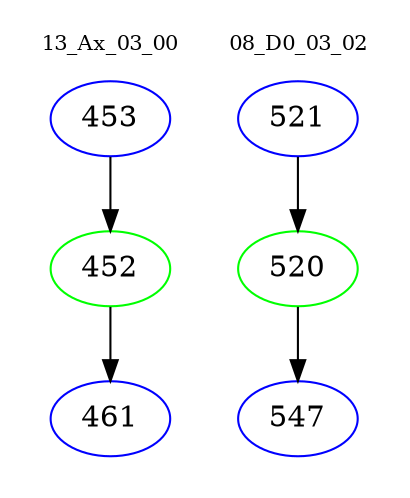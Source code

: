 digraph{
subgraph cluster_0 {
color = white
label = "13_Ax_03_00";
fontsize=10;
T0_453 [label="453", color="blue"]
T0_453 -> T0_452 [color="black"]
T0_452 [label="452", color="green"]
T0_452 -> T0_461 [color="black"]
T0_461 [label="461", color="blue"]
}
subgraph cluster_1 {
color = white
label = "08_D0_03_02";
fontsize=10;
T1_521 [label="521", color="blue"]
T1_521 -> T1_520 [color="black"]
T1_520 [label="520", color="green"]
T1_520 -> T1_547 [color="black"]
T1_547 [label="547", color="blue"]
}
}
